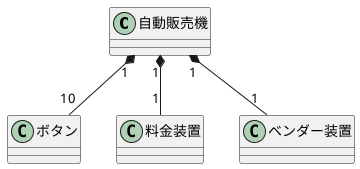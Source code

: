 @startuml 6-4クラス図
class 自動販売機{
}

class ボタン{
}

class 料金装置{
}

class ベンダー装置{
}

自動販売機 "1" *--"10" ボタン
自動販売機 "1" *--"1" 料金装置
自動販売機 "1" *--"1" ベンダー装置
@enduml